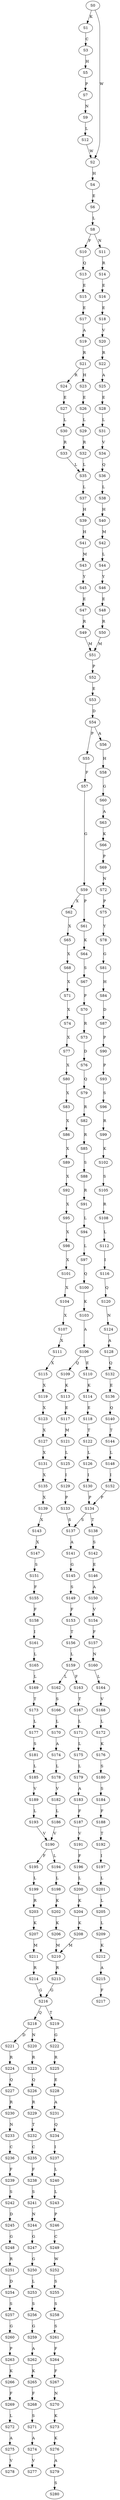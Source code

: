 strict digraph  {
	S0 -> S1 [ label = K ];
	S0 -> S2 [ label = W ];
	S1 -> S3 [ label = C ];
	S2 -> S4 [ label = H ];
	S3 -> S5 [ label = H ];
	S4 -> S6 [ label = E ];
	S5 -> S7 [ label = P ];
	S6 -> S8 [ label = L ];
	S7 -> S9 [ label = N ];
	S8 -> S10 [ label = F ];
	S8 -> S11 [ label = N ];
	S9 -> S12 [ label = L ];
	S10 -> S13 [ label = Q ];
	S11 -> S14 [ label = R ];
	S12 -> S2 [ label = W ];
	S13 -> S15 [ label = E ];
	S14 -> S16 [ label = E ];
	S15 -> S17 [ label = E ];
	S16 -> S18 [ label = E ];
	S17 -> S19 [ label = A ];
	S18 -> S20 [ label = V ];
	S19 -> S21 [ label = R ];
	S20 -> S22 [ label = R ];
	S21 -> S23 [ label = H ];
	S21 -> S24 [ label = R ];
	S22 -> S25 [ label = A ];
	S23 -> S26 [ label = E ];
	S24 -> S27 [ label = E ];
	S25 -> S28 [ label = E ];
	S26 -> S29 [ label = L ];
	S27 -> S30 [ label = L ];
	S28 -> S31 [ label = L ];
	S29 -> S32 [ label = R ];
	S30 -> S33 [ label = R ];
	S31 -> S34 [ label = V ];
	S32 -> S35 [ label = L ];
	S33 -> S35 [ label = L ];
	S34 -> S36 [ label = Q ];
	S35 -> S37 [ label = L ];
	S36 -> S38 [ label = L ];
	S37 -> S39 [ label = H ];
	S38 -> S40 [ label = H ];
	S39 -> S41 [ label = H ];
	S40 -> S42 [ label = M ];
	S41 -> S43 [ label = M ];
	S42 -> S44 [ label = L ];
	S43 -> S45 [ label = Y ];
	S44 -> S46 [ label = Y ];
	S45 -> S47 [ label = E ];
	S46 -> S48 [ label = E ];
	S47 -> S49 [ label = R ];
	S48 -> S50 [ label = R ];
	S49 -> S51 [ label = M ];
	S50 -> S51 [ label = M ];
	S51 -> S52 [ label = P ];
	S52 -> S53 [ label = E ];
	S53 -> S54 [ label = D ];
	S54 -> S55 [ label = P ];
	S54 -> S56 [ label = A ];
	S55 -> S57 [ label = F ];
	S56 -> S58 [ label = H ];
	S57 -> S59 [ label = G ];
	S58 -> S60 [ label = G ];
	S59 -> S61 [ label = P ];
	S59 -> S62 [ label = X ];
	S60 -> S63 [ label = A ];
	S61 -> S64 [ label = K ];
	S62 -> S65 [ label = X ];
	S63 -> S66 [ label = K ];
	S64 -> S67 [ label = S ];
	S65 -> S68 [ label = X ];
	S66 -> S69 [ label = P ];
	S67 -> S70 [ label = P ];
	S68 -> S71 [ label = X ];
	S69 -> S72 [ label = N ];
	S70 -> S73 [ label = R ];
	S71 -> S74 [ label = X ];
	S72 -> S75 [ label = P ];
	S73 -> S76 [ label = D ];
	S74 -> S77 [ label = X ];
	S75 -> S78 [ label = Y ];
	S76 -> S79 [ label = Q ];
	S77 -> S80 [ label = X ];
	S78 -> S81 [ label = G ];
	S79 -> S82 [ label = R ];
	S80 -> S83 [ label = X ];
	S81 -> S84 [ label = H ];
	S82 -> S85 [ label = R ];
	S83 -> S86 [ label = X ];
	S84 -> S87 [ label = D ];
	S85 -> S88 [ label = S ];
	S86 -> S89 [ label = X ];
	S87 -> S90 [ label = P ];
	S88 -> S91 [ label = R ];
	S89 -> S92 [ label = X ];
	S90 -> S93 [ label = P ];
	S91 -> S94 [ label = L ];
	S92 -> S95 [ label = X ];
	S93 -> S96 [ label = S ];
	S94 -> S97 [ label = L ];
	S95 -> S98 [ label = X ];
	S96 -> S99 [ label = R ];
	S97 -> S100 [ label = Q ];
	S98 -> S101 [ label = X ];
	S99 -> S102 [ label = K ];
	S100 -> S103 [ label = K ];
	S101 -> S104 [ label = X ];
	S102 -> S105 [ label = S ];
	S103 -> S106 [ label = A ];
	S104 -> S107 [ label = X ];
	S105 -> S108 [ label = R ];
	S106 -> S109 [ label = Q ];
	S106 -> S110 [ label = E ];
	S107 -> S111 [ label = X ];
	S108 -> S112 [ label = L ];
	S109 -> S113 [ label = K ];
	S110 -> S114 [ label = K ];
	S111 -> S115 [ label = X ];
	S112 -> S116 [ label = I ];
	S113 -> S117 [ label = E ];
	S114 -> S118 [ label = E ];
	S115 -> S119 [ label = X ];
	S116 -> S120 [ label = Q ];
	S117 -> S121 [ label = M ];
	S118 -> S122 [ label = T ];
	S119 -> S123 [ label = X ];
	S120 -> S124 [ label = N ];
	S121 -> S125 [ label = L ];
	S122 -> S126 [ label = L ];
	S123 -> S127 [ label = X ];
	S124 -> S128 [ label = A ];
	S125 -> S129 [ label = I ];
	S126 -> S130 [ label = I ];
	S127 -> S131 [ label = X ];
	S128 -> S132 [ label = Q ];
	S129 -> S133 [ label = P ];
	S130 -> S134 [ label = P ];
	S131 -> S135 [ label = X ];
	S132 -> S136 [ label = E ];
	S133 -> S137 [ label = S ];
	S134 -> S138 [ label = T ];
	S134 -> S137 [ label = S ];
	S135 -> S139 [ label = X ];
	S136 -> S140 [ label = Q ];
	S137 -> S141 [ label = A ];
	S138 -> S142 [ label = S ];
	S139 -> S143 [ label = X ];
	S140 -> S144 [ label = T ];
	S141 -> S145 [ label = G ];
	S142 -> S146 [ label = E ];
	S143 -> S147 [ label = X ];
	S144 -> S148 [ label = L ];
	S145 -> S149 [ label = S ];
	S146 -> S150 [ label = A ];
	S147 -> S151 [ label = S ];
	S148 -> S152 [ label = I ];
	S149 -> S153 [ label = F ];
	S150 -> S154 [ label = V ];
	S151 -> S155 [ label = F ];
	S152 -> S134 [ label = P ];
	S153 -> S156 [ label = T ];
	S154 -> S157 [ label = F ];
	S155 -> S158 [ label = F ];
	S156 -> S159 [ label = L ];
	S157 -> S160 [ label = N ];
	S158 -> S161 [ label = I ];
	S159 -> S162 [ label = L ];
	S159 -> S163 [ label = F ];
	S160 -> S164 [ label = L ];
	S161 -> S165 [ label = L ];
	S162 -> S166 [ label = S ];
	S163 -> S167 [ label = T ];
	S164 -> S168 [ label = V ];
	S165 -> S169 [ label = L ];
	S166 -> S170 [ label = L ];
	S167 -> S171 [ label = L ];
	S168 -> S172 [ label = L ];
	S169 -> S173 [ label = T ];
	S170 -> S174 [ label = A ];
	S171 -> S175 [ label = L ];
	S172 -> S176 [ label = K ];
	S173 -> S177 [ label = L ];
	S174 -> S178 [ label = L ];
	S175 -> S179 [ label = L ];
	S176 -> S180 [ label = S ];
	S177 -> S181 [ label = S ];
	S178 -> S182 [ label = V ];
	S179 -> S183 [ label = A ];
	S180 -> S184 [ label = S ];
	S181 -> S185 [ label = L ];
	S182 -> S186 [ label = L ];
	S183 -> S187 [ label = F ];
	S184 -> S188 [ label = F ];
	S185 -> S189 [ label = V ];
	S186 -> S190 [ label = V ];
	S187 -> S191 [ label = V ];
	S188 -> S192 [ label = T ];
	S189 -> S193 [ label = L ];
	S190 -> S194 [ label = L ];
	S190 -> S195 [ label = F ];
	S191 -> S196 [ label = F ];
	S192 -> S197 [ label = I ];
	S193 -> S190 [ label = V ];
	S194 -> S198 [ label = L ];
	S195 -> S199 [ label = L ];
	S196 -> S200 [ label = L ];
	S197 -> S201 [ label = L ];
	S198 -> S202 [ label = K ];
	S199 -> S203 [ label = R ];
	S200 -> S204 [ label = K ];
	S201 -> S205 [ label = L ];
	S202 -> S206 [ label = K ];
	S203 -> S207 [ label = K ];
	S204 -> S208 [ label = K ];
	S205 -> S209 [ label = L ];
	S206 -> S210 [ label = M ];
	S207 -> S211 [ label = M ];
	S208 -> S210 [ label = M ];
	S209 -> S212 [ label = K ];
	S210 -> S213 [ label = R ];
	S211 -> S214 [ label = R ];
	S212 -> S215 [ label = A ];
	S213 -> S216 [ label = G ];
	S214 -> S216 [ label = G ];
	S215 -> S217 [ label = F ];
	S216 -> S218 [ label = Q ];
	S216 -> S219 [ label = T ];
	S218 -> S220 [ label = N ];
	S218 -> S221 [ label = D ];
	S219 -> S222 [ label = G ];
	S220 -> S223 [ label = R ];
	S221 -> S224 [ label = R ];
	S222 -> S225 [ label = R ];
	S223 -> S226 [ label = Q ];
	S224 -> S227 [ label = Q ];
	S225 -> S228 [ label = E ];
	S226 -> S229 [ label = R ];
	S227 -> S230 [ label = R ];
	S228 -> S231 [ label = A ];
	S229 -> S232 [ label = T ];
	S230 -> S233 [ label = N ];
	S231 -> S234 [ label = Q ];
	S232 -> S235 [ label = C ];
	S233 -> S236 [ label = C ];
	S234 -> S237 [ label = I ];
	S235 -> S238 [ label = F ];
	S236 -> S239 [ label = F ];
	S237 -> S240 [ label = L ];
	S238 -> S241 [ label = S ];
	S239 -> S242 [ label = S ];
	S240 -> S243 [ label = L ];
	S241 -> S244 [ label = N ];
	S242 -> S245 [ label = D ];
	S243 -> S246 [ label = P ];
	S244 -> S247 [ label = G ];
	S245 -> S248 [ label = G ];
	S246 -> S249 [ label = C ];
	S247 -> S250 [ label = G ];
	S248 -> S251 [ label = R ];
	S249 -> S252 [ label = W ];
	S250 -> S253 [ label = L ];
	S251 -> S254 [ label = D ];
	S252 -> S255 [ label = S ];
	S253 -> S256 [ label = S ];
	S254 -> S257 [ label = S ];
	S255 -> S258 [ label = S ];
	S256 -> S259 [ label = G ];
	S257 -> S260 [ label = G ];
	S258 -> S261 [ label = S ];
	S259 -> S262 [ label = A ];
	S260 -> S263 [ label = P ];
	S261 -> S264 [ label = F ];
	S262 -> S265 [ label = K ];
	S263 -> S266 [ label = K ];
	S264 -> S267 [ label = F ];
	S265 -> S268 [ label = F ];
	S266 -> S269 [ label = F ];
	S267 -> S270 [ label = N ];
	S268 -> S271 [ label = S ];
	S269 -> S272 [ label = L ];
	S270 -> S273 [ label = K ];
	S271 -> S274 [ label = A ];
	S272 -> S275 [ label = A ];
	S273 -> S276 [ label = K ];
	S274 -> S277 [ label = V ];
	S275 -> S278 [ label = V ];
	S276 -> S279 [ label = A ];
	S279 -> S280 [ label = S ];
}
